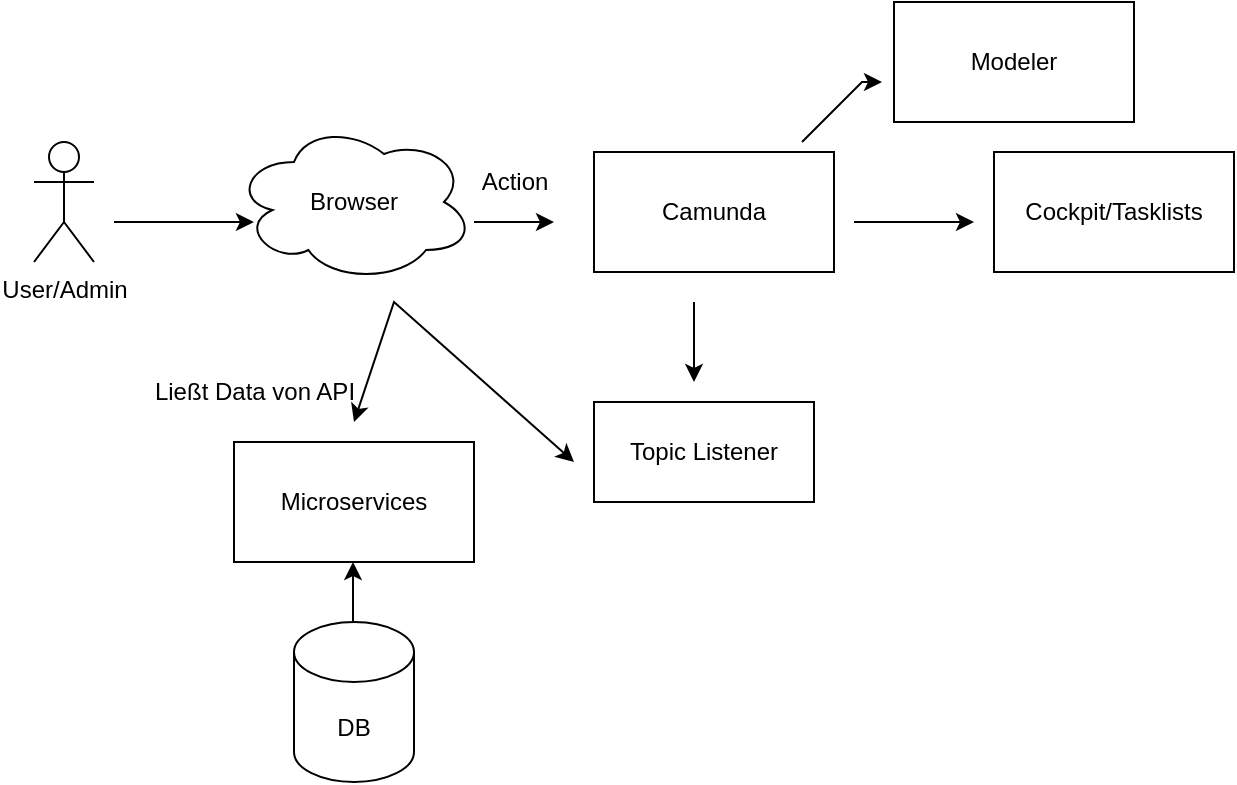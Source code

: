 <mxfile version="20.8.3" type="github">
  <diagram id="jLtpcuwFkMci9rDW-9Tf" name="Seite-1">
    <mxGraphModel dx="1362" dy="746" grid="1" gridSize="10" guides="1" tooltips="1" connect="1" arrows="1" fold="1" page="1" pageScale="1" pageWidth="827" pageHeight="1169" math="0" shadow="0">
      <root>
        <mxCell id="0" />
        <mxCell id="1" parent="0" />
        <mxCell id="6MtVzQFUh-aNouSLwNQq-1" value="User/Admin" style="shape=umlActor;verticalLabelPosition=bottom;verticalAlign=top;html=1;outlineConnect=0;" parent="1" vertex="1">
          <mxGeometry x="30" y="260" width="30" height="60" as="geometry" />
        </mxCell>
        <mxCell id="6MtVzQFUh-aNouSLwNQq-2" value="Browser" style="ellipse;shape=cloud;whiteSpace=wrap;html=1;" parent="1" vertex="1">
          <mxGeometry x="130" y="250" width="120" height="80" as="geometry" />
        </mxCell>
        <mxCell id="6MtVzQFUh-aNouSLwNQq-5" value="" style="endArrow=classic;html=1;rounded=0;entryX=0.083;entryY=0.625;entryDx=0;entryDy=0;entryPerimeter=0;" parent="1" target="6MtVzQFUh-aNouSLwNQq-2" edge="1">
          <mxGeometry width="50" height="50" relative="1" as="geometry">
            <mxPoint x="70" y="300" as="sourcePoint" />
            <mxPoint x="130" y="260" as="targetPoint" />
          </mxGeometry>
        </mxCell>
        <mxCell id="6MtVzQFUh-aNouSLwNQq-6" value="" style="endArrow=classic;html=1;rounded=0;" parent="1" edge="1">
          <mxGeometry width="50" height="50" relative="1" as="geometry">
            <mxPoint x="250" y="300" as="sourcePoint" />
            <mxPoint x="290" y="300" as="targetPoint" />
          </mxGeometry>
        </mxCell>
        <mxCell id="6MtVzQFUh-aNouSLwNQq-7" value="Action" style="text;html=1;align=center;verticalAlign=middle;resizable=0;points=[];autosize=1;strokeColor=none;fillColor=none;" parent="1" vertex="1">
          <mxGeometry x="240" y="265" width="60" height="30" as="geometry" />
        </mxCell>
        <mxCell id="6MtVzQFUh-aNouSLwNQq-8" value="Camunda" style="rounded=0;whiteSpace=wrap;html=1;" parent="1" vertex="1">
          <mxGeometry x="310" y="265" width="120" height="60" as="geometry" />
        </mxCell>
        <mxCell id="6MtVzQFUh-aNouSLwNQq-9" value="" style="endArrow=classic;html=1;rounded=0;" parent="1" edge="1">
          <mxGeometry width="50" height="50" relative="1" as="geometry">
            <mxPoint x="440" y="300" as="sourcePoint" />
            <mxPoint x="500" y="300" as="targetPoint" />
          </mxGeometry>
        </mxCell>
        <mxCell id="6MtVzQFUh-aNouSLwNQq-10" value="Cockpit/Tasklists" style="rounded=0;whiteSpace=wrap;html=1;" parent="1" vertex="1">
          <mxGeometry x="510" y="265" width="120" height="60" as="geometry" />
        </mxCell>
        <mxCell id="6MtVzQFUh-aNouSLwNQq-11" value="" style="endArrow=classic;html=1;rounded=0;" parent="1" edge="1">
          <mxGeometry width="50" height="50" relative="1" as="geometry">
            <mxPoint x="414" y="260" as="sourcePoint" />
            <mxPoint x="454" y="230" as="targetPoint" />
            <Array as="points">
              <mxPoint x="444" y="230" />
            </Array>
          </mxGeometry>
        </mxCell>
        <mxCell id="6MtVzQFUh-aNouSLwNQq-12" value="Modeler" style="rounded=0;whiteSpace=wrap;html=1;" parent="1" vertex="1">
          <mxGeometry x="460" y="190" width="120" height="60" as="geometry" />
        </mxCell>
        <mxCell id="6MtVzQFUh-aNouSLwNQq-13" value="" style="endArrow=classic;html=1;rounded=0;" parent="1" edge="1">
          <mxGeometry width="50" height="50" relative="1" as="geometry">
            <mxPoint x="360" y="340" as="sourcePoint" />
            <mxPoint x="360" y="380" as="targetPoint" />
          </mxGeometry>
        </mxCell>
        <mxCell id="6MtVzQFUh-aNouSLwNQq-14" value="Topic Listener" style="rounded=0;whiteSpace=wrap;html=1;" parent="1" vertex="1">
          <mxGeometry x="310" y="390" width="110" height="50" as="geometry" />
        </mxCell>
        <mxCell id="6MtVzQFUh-aNouSLwNQq-16" value="" style="endArrow=classic;startArrow=classic;html=1;rounded=0;" parent="1" edge="1">
          <mxGeometry width="50" height="50" relative="1" as="geometry">
            <mxPoint x="190" y="400" as="sourcePoint" />
            <mxPoint x="300" y="420" as="targetPoint" />
            <Array as="points">
              <mxPoint x="210" y="340" />
            </Array>
          </mxGeometry>
        </mxCell>
        <mxCell id="6MtVzQFUh-aNouSLwNQq-17" value="Microservices" style="rounded=0;whiteSpace=wrap;html=1;" parent="1" vertex="1">
          <mxGeometry x="130" y="410" width="120" height="60" as="geometry" />
        </mxCell>
        <mxCell id="6MtVzQFUh-aNouSLwNQq-18" value="Ließt Data von API&lt;br&gt;" style="text;html=1;align=center;verticalAlign=middle;resizable=0;points=[];autosize=1;strokeColor=none;fillColor=none;" parent="1" vertex="1">
          <mxGeometry x="80" y="370" width="120" height="30" as="geometry" />
        </mxCell>
        <mxCell id="CyNjv5quW-i5aSg2pM-G-1" value="DB" style="shape=cylinder3;whiteSpace=wrap;html=1;boundedLbl=1;backgroundOutline=1;size=15;" vertex="1" parent="1">
          <mxGeometry x="160" y="500" width="60" height="80" as="geometry" />
        </mxCell>
        <mxCell id="CyNjv5quW-i5aSg2pM-G-2" value="" style="endArrow=classic;html=1;rounded=0;" edge="1" parent="1">
          <mxGeometry width="50" height="50" relative="1" as="geometry">
            <mxPoint x="189.5" y="500" as="sourcePoint" />
            <mxPoint x="189.5" y="470" as="targetPoint" />
            <Array as="points">
              <mxPoint x="189.5" y="500" />
              <mxPoint x="189.5" y="490" />
            </Array>
          </mxGeometry>
        </mxCell>
      </root>
    </mxGraphModel>
  </diagram>
</mxfile>
